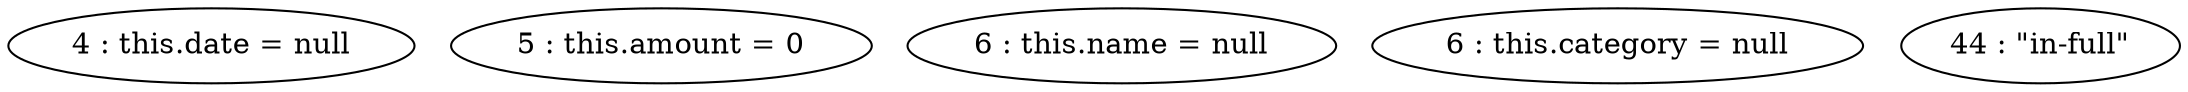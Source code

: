 digraph G {
"4 : this.date = null"
"5 : this.amount = 0"
"6 : this.name = null"
"6 : this.category = null"
"44 : \"in-full\""
}